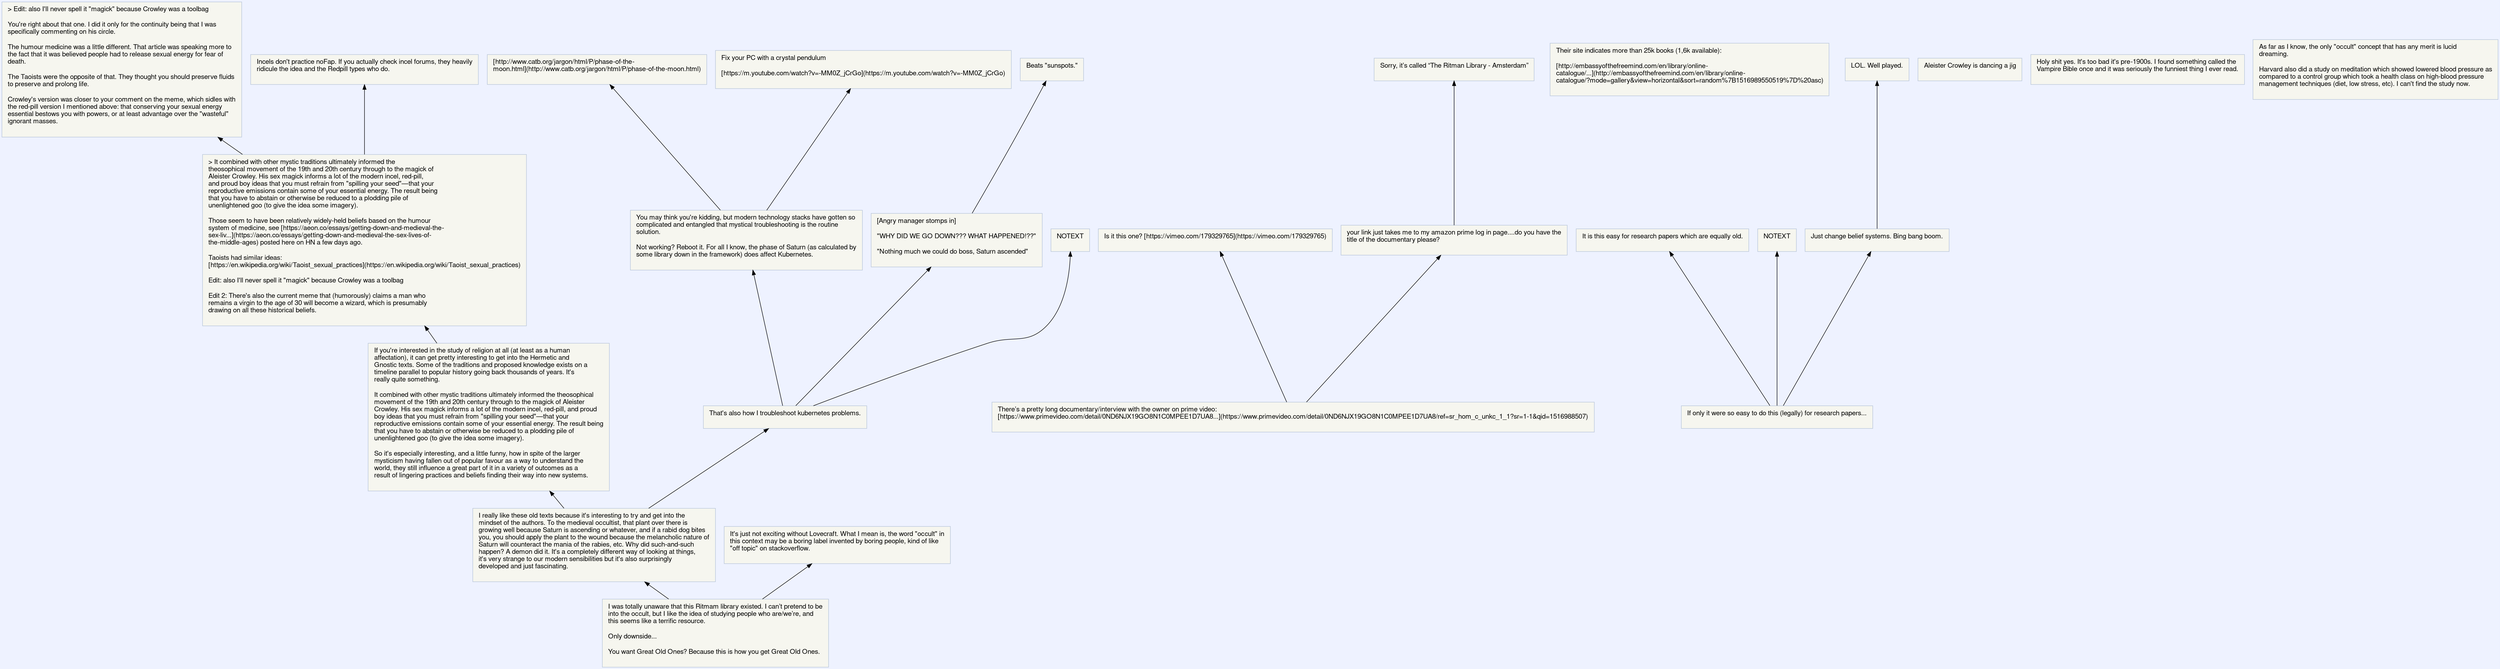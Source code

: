 digraph {
	node [color="#B7C5D9" fillcolor="#F6F6EF" fontname="helvetica, open-sans" shape=rectangle style=filled]
	edge [dir=back]
	bgcolor="#eef2ff" fontname="helvetica, open-sans" splines=true
	16240928 [label=<<TABLE ALIGN="LEFT" BORDER="0"><TR><TD BALIGN="LEFT"><FONT>I was totally unaware that this Ritmam library existed. I can’t pretend to be<BR/>into the occult, but I like the idea of studying people who are/we’re, and<BR/>this seems like a terrific resource.<BR/><BR/>Only downside...<BR/><BR/>You want Great Old Ones? Because this is how you get Great Old Ones.<BR/><BR/></FONT></TD></TR></TABLE>>]
	16241023 -> 16240928
	16241023 [label=<<TABLE ALIGN="LEFT" BORDER="0"><TR><TD BALIGN="LEFT"><FONT>I really like these old texts because it's interesting to try and get into the<BR/>mindset of the authors. To the medieval occultist, that plant over there is<BR/>growing well because Saturn is ascending or whatever, and if a rabid dog bites<BR/>you, you should apply the plant to the wound because the melancholic nature of<BR/>Saturn will counteract the mania of the rabies, etc. Why did such-and-such<BR/>happen? A demon did it. It's a completely different way of looking at things,<BR/>it's very strange to our modern sensibilities but it's also surprisingly<BR/>developed and just fascinating.<BR/><BR/></FONT></TD></TR></TABLE>>]
	16241087 -> 16241023
	16241087 [label=<<TABLE ALIGN="LEFT" BORDER="0"><TR><TD BALIGN="LEFT"><FONT>If you're interested in the study of religion at all (at least as a human<BR/>affectation), it can get pretty interesting to get into the Hermetic and<BR/>Gnostic texts. Some of the traditions and proposed knowledge exists on a<BR/>timeline parallel to popular history going back thousands of years. It's<BR/>really quite something.<BR/><BR/>It combined with other mystic traditions ultimately informed the theosophical<BR/>movement of the 19th and 20th century through to the magick of Aleister<BR/>Crowley. His sex magick informs a lot of the modern incel, red-pill, and proud<BR/>boy ideas that you must refrain from "spilling your seed"—that your<BR/>reproductive emissions contain some of your essential energy. The result being<BR/>that you have to abstain or otherwise be reduced to a plodding pile of<BR/>unenlightened goo (to give the idea some imagery).<BR/><BR/>So it's especially interesting, and a little funny, how in spite of the larger<BR/>mysticism having fallen out of popular favour as a way to understand the<BR/>world, they still influence a great part of it in a variety of outcomes as a<BR/>result of lingering practices and beliefs finding their way into new systems.<BR/><BR/></FONT></TD></TR></TABLE>>]
	16241175 -> 16241087
	16241175 [label=<<TABLE ALIGN="LEFT" BORDER="0"><TR><TD BALIGN="LEFT"><FONT>&gt; It combined with other mystic traditions ultimately informed the<BR/>theosophical movement of the 19th and 20th century through to the magick of<BR/>Aleister Crowley. His sex magick informs a lot of the modern incel, red-pill,<BR/>and proud boy ideas that you must refrain from "spilling your seed"—that your<BR/>reproductive emissions contain some of your essential energy. The result being<BR/>that you have to abstain or otherwise be reduced to a plodding pile of<BR/>unenlightened goo (to give the idea some imagery).<BR/><BR/>Those seem to have been relatively widely-held beliefs based on the humour<BR/>system of medicine, see [https://aeon.co/essays/getting-down-and-medieval-the-<BR/>sex-liv...](https://aeon.co/essays/getting-down-and-medieval-the-sex-lives-of-<BR/>the-middle-ages) posted here on HN a few days ago.<BR/><BR/>Taoists had similar ideas:<BR/>[https://en.wikipedia.org/wiki/Taoist_sexual_practices](https://en.wikipedia.org/wiki/Taoist_sexual_practices)<BR/><BR/>Edit: also I'll never spell it "magick" because Crowley was a toolbag<BR/><BR/>Edit 2: There's also the current meme that (humorously) claims a man who<BR/>remains a virgin to the age of 30 will become a wizard, which is presumably<BR/>drawing on all these historical beliefs.<BR/><BR/></FONT></TD></TR></TABLE>>]
	16241275 -> 16241175
	16241275 [label=<<TABLE ALIGN="LEFT" BORDER="0"><TR><TD BALIGN="LEFT"><FONT>&gt; Edit: also I'll never spell it "magick" because Crowley was a toolbag<BR/><BR/>You're right about that one. I did it only for the continuity being that I was<BR/>specifically commenting on his circle.<BR/><BR/>The humour medicine was a little different. That article was speaking more to<BR/>the fact that it was believed people had to release sexual energy for fear of<BR/>death.<BR/><BR/>The Taoists were the opposite of that. They thought you should preserve fluids<BR/>to preserve and prolong life.<BR/><BR/>Crowley's version was closer to your comment on the meme, which sidles with<BR/>the red-pill version I mentioned above: that conserving your sexual energy<BR/>essential bestows you with powers, or at least advantage over the "wasteful"<BR/>ignorant masses.<BR/><BR/></FONT></TD></TR></TABLE>>]
	16241651 -> 16241175
	16241651 [label=<<TABLE ALIGN="LEFT" BORDER="0"><TR><TD BALIGN="LEFT"><FONT>Incels don't practice noFap. If you actually check incel forums, they heavily<BR/>ridicule the idea and the Redpill types who do.<BR/><BR/></FONT></TD></TR></TABLE>>]
	16241039 -> 16241023
	16241039 [label=<<TABLE ALIGN="LEFT" BORDER="0"><TR><TD BALIGN="LEFT"><FONT>That's also how I troubleshoot kubernetes problems.<BR/><BR/></FONT></TD></TR></TABLE>>]
	16241381 -> 16241039
	16241381 [label=<<TABLE ALIGN="LEFT" BORDER="0"><TR><TD BALIGN="LEFT"><FONT>You may think you're kidding, but modern technology stacks have gotten so<BR/>complicated and entangled that mystical troubleshooting is the routine<BR/>solution.<BR/><BR/>Not working? Reboot it. For all I know, the phase of Saturn (as calculated by<BR/>some library down in the framework) does affect Kubernetes.<BR/><BR/></FONT></TD></TR></TABLE>>]
	16241569 -> 16241381
	16241569 [label=<<TABLE ALIGN="LEFT" BORDER="0"><TR><TD BALIGN="LEFT"><FONT>[http://www.catb.org/jargon/html/P/phase-of-the-<BR/>moon.html](http://www.catb.org/jargon/html/P/phase-of-the-moon.html)<BR/><BR/></FONT></TD></TR></TABLE>>]
	16241465 -> 16241381
	16241465 [label=<<TABLE ALIGN="LEFT" BORDER="0"><TR><TD BALIGN="LEFT"><FONT>Fix your PC with a crystal pendulum<BR/><BR/>[https://m.youtube.com/watch?v=-MM0Z_jCrGo](https://m.youtube.com/watch?v=-MM0Z_jCrGo)<BR/><BR/></FONT></TD></TR></TABLE>>]
	16241102 -> 16241039
	16241102 [label=<<TABLE ALIGN="LEFT" BORDER="0"><TR><TD BALIGN="LEFT"><FONT>[Angry manager stomps in]<BR/><BR/>"WHY DID WE GO DOWN??? WHAT HAPPENED!??"<BR/><BR/>"Nothing much we could do boss, Saturn ascended"<BR/><BR/></FONT></TD></TR></TABLE>>]
	16241386 -> 16241102
	16241386 [label=<<TABLE ALIGN="LEFT" BORDER="0"><TR><TD BALIGN="LEFT"><FONT>Beats "sunspots."<BR/><BR/></FONT></TD></TR></TABLE>>]
	16241356 -> 16241039
	16241356 [label=<<TABLE ALIGN="LEFT" BORDER="0"><TR><TD BALIGN="LEFT"><FONT>NOTEXT<BR/><BR/></FONT></TD></TR></TABLE>>]
	16241303 -> 16240928
	16241303 [label=<<TABLE ALIGN="LEFT" BORDER="0"><TR><TD BALIGN="LEFT"><FONT>It's just not exciting without Lovecraft. What I mean is, the word "occult" in<BR/>this context may be a boring label invented by boring people, kind of like<BR/>"off topic" on stackoverflow.<BR/><BR/></FONT></TD></TR></TABLE>>]
	16241113 [label=<<TABLE ALIGN="LEFT" BORDER="0"><TR><TD BALIGN="LEFT"><FONT>There’s a pretty long documentary/interview with the owner on prime video:<BR/>[https://www.primevideo.com/detail/0ND6NJX19GO8N1C0MPEE1D7UA8...](https://www.primevideo.com/detail/0ND6NJX19GO8N1C0MPEE1D7UA8/ref=sr_hom_c_unkc_1_1?sr=1-1&amp;qid=1516988507)<BR/><BR/></FONT></TD></TR></TABLE>>]
	16241273 -> 16241113
	16241273 [label=<<TABLE ALIGN="LEFT" BORDER="0"><TR><TD BALIGN="LEFT"><FONT>Is it this one? [https://vimeo.com/179329765](https://vimeo.com/179329765)<BR/><BR/></FONT></TD></TR></TABLE>>]
	16241168 -> 16241113
	16241168 [label=<<TABLE ALIGN="LEFT" BORDER="0"><TR><TD BALIGN="LEFT"><FONT>your link just takes me to my amazon prime log in page....do you have the<BR/>title of the documentary please?<BR/><BR/></FONT></TD></TR></TABLE>>]
	16241319 -> 16241168
	16241319 [label=<<TABLE ALIGN="LEFT" BORDER="0"><TR><TD BALIGN="LEFT"><FONT>Sorry, it’s called “The Ritman Library - Amsterdam”<BR/><BR/></FONT></TD></TR></TABLE>>]
	16241284 [label=<<TABLE ALIGN="LEFT" BORDER="0"><TR><TD BALIGN="LEFT"><FONT>Their site indicates more than 25k books (1,6k available):<BR/><BR/>[http://embassyofthefreemind.com/en/library/online-<BR/>catalogue/...](http://embassyofthefreemind.com/en/library/online-<BR/>catalogue/?mode=gallery&amp;view=horizontal&amp;sort=random%7B1516989550519%7D%20asc)<BR/><BR/></FONT></TD></TR></TABLE>>]
	16240834 [label=<<TABLE ALIGN="LEFT" BORDER="0"><TR><TD BALIGN="LEFT"><FONT>If only it were so easy to do this (legally) for research papers...<BR/><BR/></FONT></TD></TR></TABLE>>]
	16241062 -> 16240834
	16241062 [label=<<TABLE ALIGN="LEFT" BORDER="0"><TR><TD BALIGN="LEFT"><FONT>It is this easy for research papers which are equally old.<BR/><BR/></FONT></TD></TR></TABLE>>]
	16240951 -> 16240834
	16240951 [label=<<TABLE ALIGN="LEFT" BORDER="0"><TR><TD BALIGN="LEFT"><FONT>NOTEXT<BR/><BR/></FONT></TD></TR></TABLE>>]
	16240918 -> 16240834
	16240918 [label=<<TABLE ALIGN="LEFT" BORDER="0"><TR><TD BALIGN="LEFT"><FONT>Just change belief systems. Bing bang boom.<BR/><BR/></FONT></TD></TR></TABLE>>]
	16241390 -> 16240918
	16241390 [label=<<TABLE ALIGN="LEFT" BORDER="0"><TR><TD BALIGN="LEFT"><FONT>LOL. Well played.<BR/><BR/></FONT></TD></TR></TABLE>>]
	16241105 [label=<<TABLE ALIGN="LEFT" BORDER="0"><TR><TD BALIGN="LEFT"><FONT>Aleister Crowley is dancing a jig<BR/><BR/></FONT></TD></TR></TABLE>>]
	16241383 [label=<<TABLE ALIGN="LEFT" BORDER="0"><TR><TD BALIGN="LEFT"><FONT>Holy shit yes. It's too bad it's pre-1900s. I found something called the<BR/>Vampire Bible once and it was seriously the funniest thing I ever read.<BR/><BR/></FONT></TD></TR></TABLE>>]
	16241475 [label=<<TABLE ALIGN="LEFT" BORDER="0"><TR><TD BALIGN="LEFT"><FONT>As far as I know, the only "occult" concept that has any merit is lucid<BR/>dreaming.<BR/><BR/>Harvard also did a study on meditation which showed lowered blood pressure as<BR/>compared to a control group which took a health class on high-blood pressure<BR/>management techniques (diet, low stress, etc). I can't find the study now.<BR/><BR/></FONT></TD></TR></TABLE>>]
}
